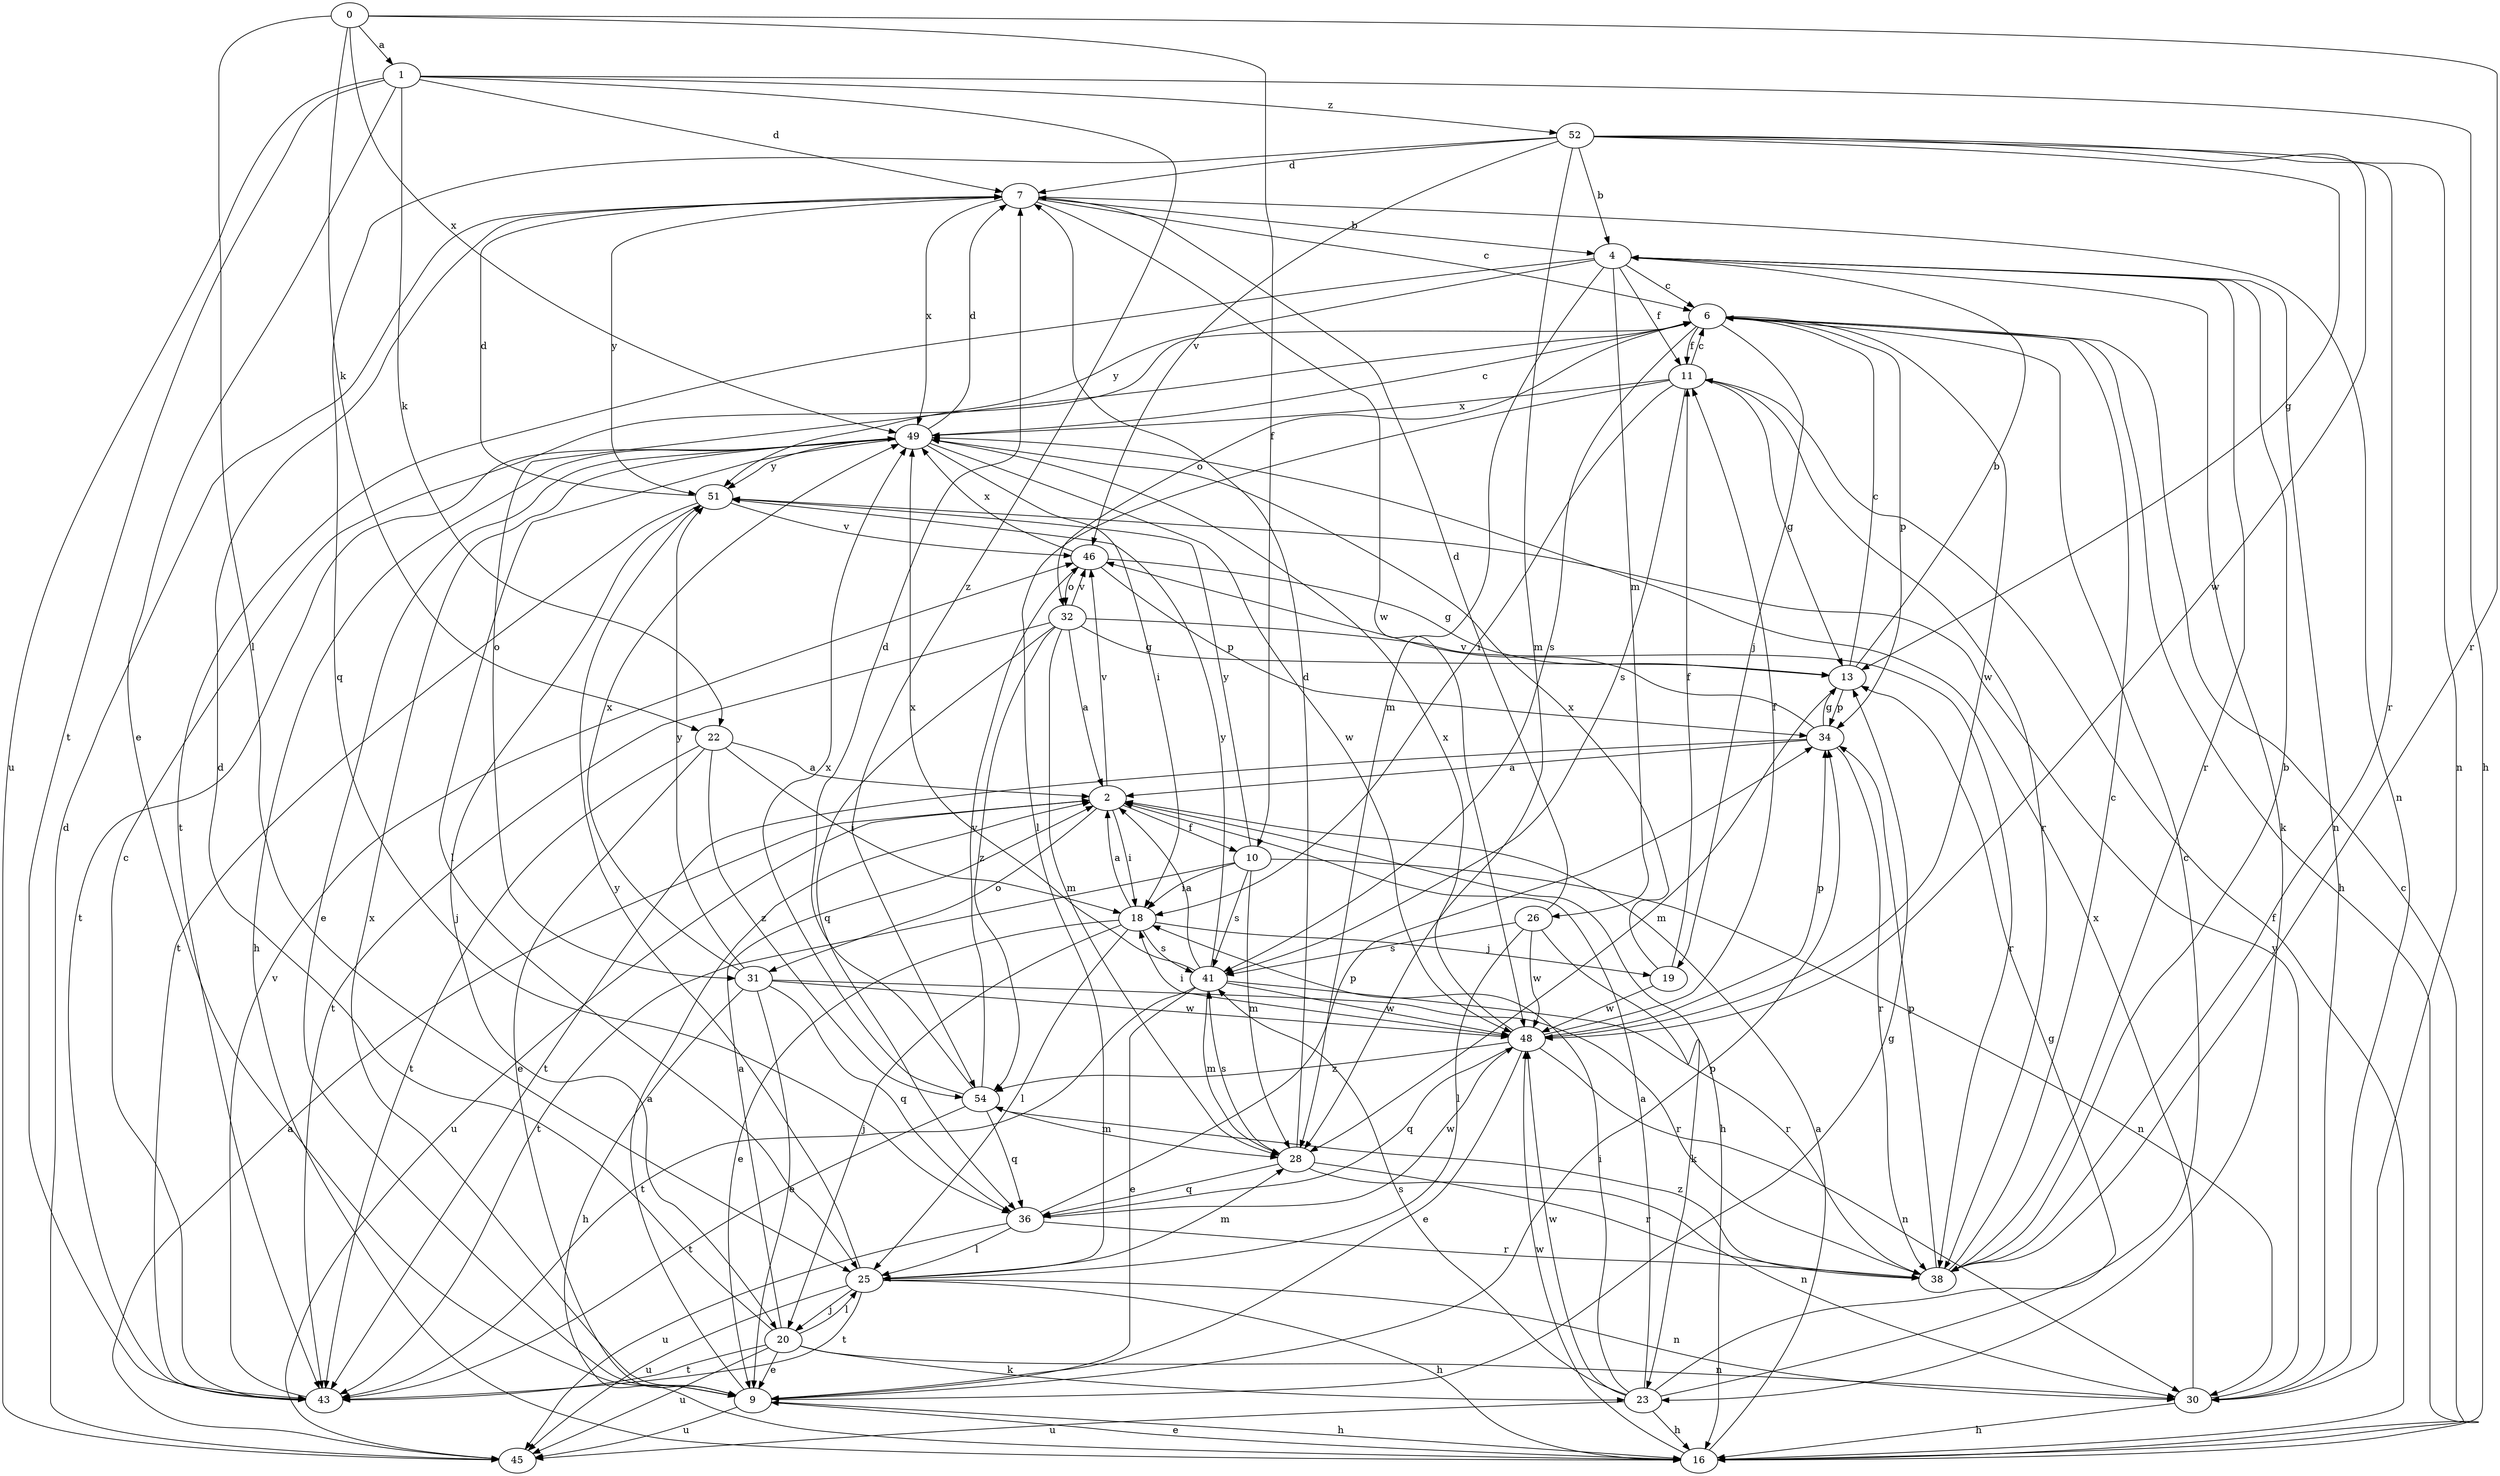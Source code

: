 strict digraph  {
0;
1;
2;
4;
6;
7;
9;
10;
11;
13;
16;
18;
19;
20;
22;
23;
25;
26;
28;
30;
31;
32;
34;
36;
38;
41;
43;
45;
46;
48;
49;
51;
52;
54;
0 -> 1  [label=a];
0 -> 10  [label=f];
0 -> 22  [label=k];
0 -> 25  [label=l];
0 -> 38  [label=r];
0 -> 49  [label=x];
1 -> 7  [label=d];
1 -> 9  [label=e];
1 -> 16  [label=h];
1 -> 22  [label=k];
1 -> 43  [label=t];
1 -> 45  [label=u];
1 -> 52  [label=z];
1 -> 54  [label=z];
2 -> 10  [label=f];
2 -> 16  [label=h];
2 -> 18  [label=i];
2 -> 31  [label=o];
2 -> 45  [label=u];
2 -> 46  [label=v];
4 -> 6  [label=c];
4 -> 11  [label=f];
4 -> 23  [label=k];
4 -> 26  [label=m];
4 -> 28  [label=m];
4 -> 30  [label=n];
4 -> 38  [label=r];
4 -> 43  [label=t];
4 -> 51  [label=y];
6 -> 11  [label=f];
6 -> 16  [label=h];
6 -> 19  [label=j];
6 -> 31  [label=o];
6 -> 32  [label=o];
6 -> 34  [label=p];
6 -> 41  [label=s];
6 -> 48  [label=w];
7 -> 4  [label=b];
7 -> 6  [label=c];
7 -> 30  [label=n];
7 -> 48  [label=w];
7 -> 49  [label=x];
7 -> 51  [label=y];
9 -> 2  [label=a];
9 -> 13  [label=g];
9 -> 16  [label=h];
9 -> 34  [label=p];
9 -> 45  [label=u];
9 -> 49  [label=x];
10 -> 18  [label=i];
10 -> 28  [label=m];
10 -> 30  [label=n];
10 -> 41  [label=s];
10 -> 43  [label=t];
10 -> 51  [label=y];
11 -> 6  [label=c];
11 -> 13  [label=g];
11 -> 18  [label=i];
11 -> 25  [label=l];
11 -> 38  [label=r];
11 -> 41  [label=s];
11 -> 49  [label=x];
13 -> 4  [label=b];
13 -> 6  [label=c];
13 -> 28  [label=m];
13 -> 34  [label=p];
16 -> 2  [label=a];
16 -> 6  [label=c];
16 -> 9  [label=e];
16 -> 11  [label=f];
16 -> 48  [label=w];
18 -> 2  [label=a];
18 -> 9  [label=e];
18 -> 19  [label=j];
18 -> 20  [label=j];
18 -> 25  [label=l];
18 -> 41  [label=s];
19 -> 11  [label=f];
19 -> 48  [label=w];
19 -> 49  [label=x];
20 -> 2  [label=a];
20 -> 7  [label=d];
20 -> 9  [label=e];
20 -> 23  [label=k];
20 -> 25  [label=l];
20 -> 30  [label=n];
20 -> 43  [label=t];
20 -> 45  [label=u];
22 -> 2  [label=a];
22 -> 9  [label=e];
22 -> 18  [label=i];
22 -> 43  [label=t];
22 -> 54  [label=z];
23 -> 2  [label=a];
23 -> 6  [label=c];
23 -> 13  [label=g];
23 -> 16  [label=h];
23 -> 18  [label=i];
23 -> 41  [label=s];
23 -> 45  [label=u];
23 -> 48  [label=w];
25 -> 16  [label=h];
25 -> 20  [label=j];
25 -> 28  [label=m];
25 -> 30  [label=n];
25 -> 43  [label=t];
25 -> 45  [label=u];
25 -> 51  [label=y];
26 -> 7  [label=d];
26 -> 23  [label=k];
26 -> 25  [label=l];
26 -> 41  [label=s];
26 -> 48  [label=w];
28 -> 7  [label=d];
28 -> 30  [label=n];
28 -> 36  [label=q];
28 -> 38  [label=r];
28 -> 41  [label=s];
30 -> 16  [label=h];
30 -> 49  [label=x];
30 -> 51  [label=y];
31 -> 9  [label=e];
31 -> 16  [label=h];
31 -> 36  [label=q];
31 -> 38  [label=r];
31 -> 48  [label=w];
31 -> 49  [label=x];
31 -> 51  [label=y];
32 -> 2  [label=a];
32 -> 13  [label=g];
32 -> 28  [label=m];
32 -> 36  [label=q];
32 -> 38  [label=r];
32 -> 43  [label=t];
32 -> 46  [label=v];
32 -> 54  [label=z];
34 -> 2  [label=a];
34 -> 13  [label=g];
34 -> 38  [label=r];
34 -> 43  [label=t];
34 -> 46  [label=v];
36 -> 25  [label=l];
36 -> 34  [label=p];
36 -> 38  [label=r];
36 -> 45  [label=u];
36 -> 48  [label=w];
38 -> 4  [label=b];
38 -> 6  [label=c];
38 -> 34  [label=p];
38 -> 54  [label=z];
41 -> 2  [label=a];
41 -> 9  [label=e];
41 -> 28  [label=m];
41 -> 38  [label=r];
41 -> 43  [label=t];
41 -> 48  [label=w];
41 -> 49  [label=x];
41 -> 51  [label=y];
43 -> 6  [label=c];
43 -> 46  [label=v];
45 -> 2  [label=a];
45 -> 7  [label=d];
46 -> 13  [label=g];
46 -> 32  [label=o];
46 -> 34  [label=p];
46 -> 49  [label=x];
48 -> 9  [label=e];
48 -> 11  [label=f];
48 -> 18  [label=i];
48 -> 30  [label=n];
48 -> 34  [label=p];
48 -> 36  [label=q];
48 -> 49  [label=x];
48 -> 54  [label=z];
49 -> 6  [label=c];
49 -> 7  [label=d];
49 -> 9  [label=e];
49 -> 16  [label=h];
49 -> 18  [label=i];
49 -> 25  [label=l];
49 -> 43  [label=t];
49 -> 48  [label=w];
49 -> 51  [label=y];
51 -> 7  [label=d];
51 -> 20  [label=j];
51 -> 43  [label=t];
51 -> 46  [label=v];
52 -> 4  [label=b];
52 -> 7  [label=d];
52 -> 13  [label=g];
52 -> 28  [label=m];
52 -> 30  [label=n];
52 -> 36  [label=q];
52 -> 38  [label=r];
52 -> 46  [label=v];
52 -> 48  [label=w];
54 -> 7  [label=d];
54 -> 28  [label=m];
54 -> 36  [label=q];
54 -> 43  [label=t];
54 -> 46  [label=v];
54 -> 49  [label=x];
}
